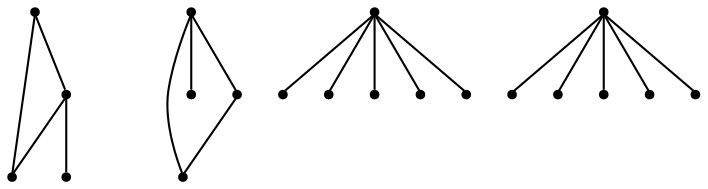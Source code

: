 graph {
  node [shape=point,comment="{\"directed\":false,\"doi\":\"10.1007/978-3-030-04414-5_29\",\"figure\":\"3 (1)\"}"]

  v0 [pos="1338.9133354462328,1383.5569759166856"]
  v1 [pos="1473.5639719277451,1530.4451836257979"]
  v2 [pos="1450.0224586928805,1385.4384069610685"]
  v3 [pos="1319.143442030284,1518.2040545365699"]
  v4 [pos="1029.3160821880472,1466.2992457809735"]
  v5 [pos="1040.1615319453485,1530.4451836257979"]
  v6 [pos="885.7411292247227,1518.2040545365699"]
  v7 [pos="1014.4074597166853,1350.2354001270467"]
  v8 [pos="1389.7589203853563,1455.8891863265317"]
  v9 [pos="1389.7589203853563,1305.8651224368978"]
  v10 [pos="1493.508765286572,1425.8347433968495"]
  v11 [pos="1239.7350208643636,1455.8891863265317"]
  v12 [pos="1389.7589203853563,1605.9112472055565"]
  v13 [pos="1489.7748533993515,1505.8965399528734"]
  v14 [pos="956.3565121971684,1455.8891863265317"]
  v15 [pos="806.3326126761757,1455.8891863265317"]
  v16 [pos="1056.3724452111635,1505.8965399528734"]
  v17 [pos="956.3565121971684,1605.9112472055567"]
  v18 [pos="956.3565121971684,1305.8651224368978"]
  v19 [pos="1049.3213163378962,1394.8083952083502"]

  v0 -- v1 [id="-1",pos="1338.9133354462328,1383.5569759166856 1354.25741140199,1169.8930999899117 1503.577005608561,1268.6908670192813 1564.6784802902994,1359.1417391090818 1625.7756309596343,1449.584217630616 1598.663055775273,1531.671280469038 1473.5639719277451,1530.4451836257979"]
  v14 -- v15 [id="-4",pos="956.3565121971684,1455.8891863265317 806.3326126761757,1455.8891863265317 806.3326126761757,1455.8891863265317 806.3326126761757,1455.8891863265317"]
  v14 -- v16 [id="-5",pos="956.3565121971684,1455.8891863265317 1056.3724452111635,1505.8965399528734 1056.3724452111635,1505.8965399528734 1056.3724452111635,1505.8965399528734"]
  v0 -- v2 [id="-6",pos="1338.9133354462328,1383.5569759166856 1372.8103496800366,1374.1438434567629 1409.8455159156495,1374.7731067261698 1450.0224586928805,1385.4384069610685"]
  v3 -- v0 [id="-8",pos="1319.143442030284,1518.2040545365699 1301.5656321376348,1476.6589438258186 1308.1542824489854,1431.777262554 1338.9133354462328,1383.5569759166856"]
  v3 -- v1 [id="-10",pos="1319.143442030284,1518.2040545365699 1366.2176297099534,1543.943821851626 1417.6925810132416,1548.0236047300768 1473.5639719277451,1530.4451836257979"]
  v5 -- v6 [id="-14",pos="1040.1615319453485,1530.4451836257979 984.2944014548308,1560.4837296458852 932.8195137399603,1556.403946767434 885.7411292247227,1518.2040545365699"]
  v5 -- v7 [id="-15",pos="1040.1615319453485,1530.4451836257979 1154.8632100266746,1539.1013688384467 1299.6737495342868,1221.7171524447656 1014.4074597166853,1350.2354001270467"]
  v5 -- v4 [id="-16",pos="1040.1615319453485,1530.4451836257979 1018.5664601762167,1515.9105755954854 1014.9491694470537,1494.528214788047 1029.3160821880472,1466.2992457809735"]
  v7 -- v4 [id="-19",pos="1014.4074597166853,1350.2354001270467 1029.2265496959285,1396.6637871148168 1034.1939497096535,1435.3527954600988 1029.3160821880472,1466.2992457809735"]
  v14 -- v19 [id="-23",pos="956.3565121971684,1455.8891863265317 1049.3213163378962,1394.8083952083502 1049.3213163378962,1394.8083952083502 1049.3213163378962,1394.8083952083502"]
  v14 -- v17 [id="-24",pos="956.3565121971684,1455.8891863265317 956.3565121971684,1605.9112472055567 956.3565121971684,1605.9112472055567 956.3565121971684,1605.9112472055567"]
  v14 -- v18 [id="-25",pos="956.3565121971684,1455.8891863265317 956.3565121971684,1305.8651224368978 956.3565121971684,1305.8651224368978 956.3565121971684,1305.8651224368978"]
  v8 -- v9 [id="-26",pos="1389.7589203853563,1455.8891863265317 1389.7589203853563,1305.8651224368978 1389.7589203853563,1305.8651224368978 1389.7589203853563,1305.8651224368978"]
  v8 -- v10 [id="-27",pos="1389.7589203853563,1455.8891863265317 1493.508765286572,1425.8347433968495 1493.508765286572,1425.8347433968495 1493.508765286572,1425.8347433968495"]
  v8 -- v11 [id="-28",pos="1389.7589203853563,1455.8891863265317 1239.7350208643636,1455.8891863265317 1239.7350208643636,1455.8891863265317 1239.7350208643636,1455.8891863265317"]
  v8 -- v12 [id="-29",pos="1389.7589203853563,1455.8891863265317 1389.7589203853563,1605.9112472055565 1389.7589203853563,1605.9112472055565 1389.7589203853563,1605.9112472055565"]
  v8 -- v13 [id="-30",pos="1389.7589203853563,1455.8891863265317 1489.7748533993515,1505.8965399528734 1489.7748533993515,1505.8965399528734 1489.7748533993515,1505.8965399528734"]
}